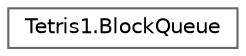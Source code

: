 digraph "Graphical Class Hierarchy"
{
 // LATEX_PDF_SIZE
  bgcolor="transparent";
  edge [fontname=Helvetica,fontsize=10,labelfontname=Helvetica,labelfontsize=10];
  node [fontname=Helvetica,fontsize=10,shape=box,height=0.2,width=0.4];
  rankdir="LR";
  Node0 [id="Node000000",label="Tetris1.BlockQueue",height=0.2,width=0.4,color="grey40", fillcolor="white", style="filled",URL="$class_tetris1_1_1_block_queue.html",tooltip=" "];
}
